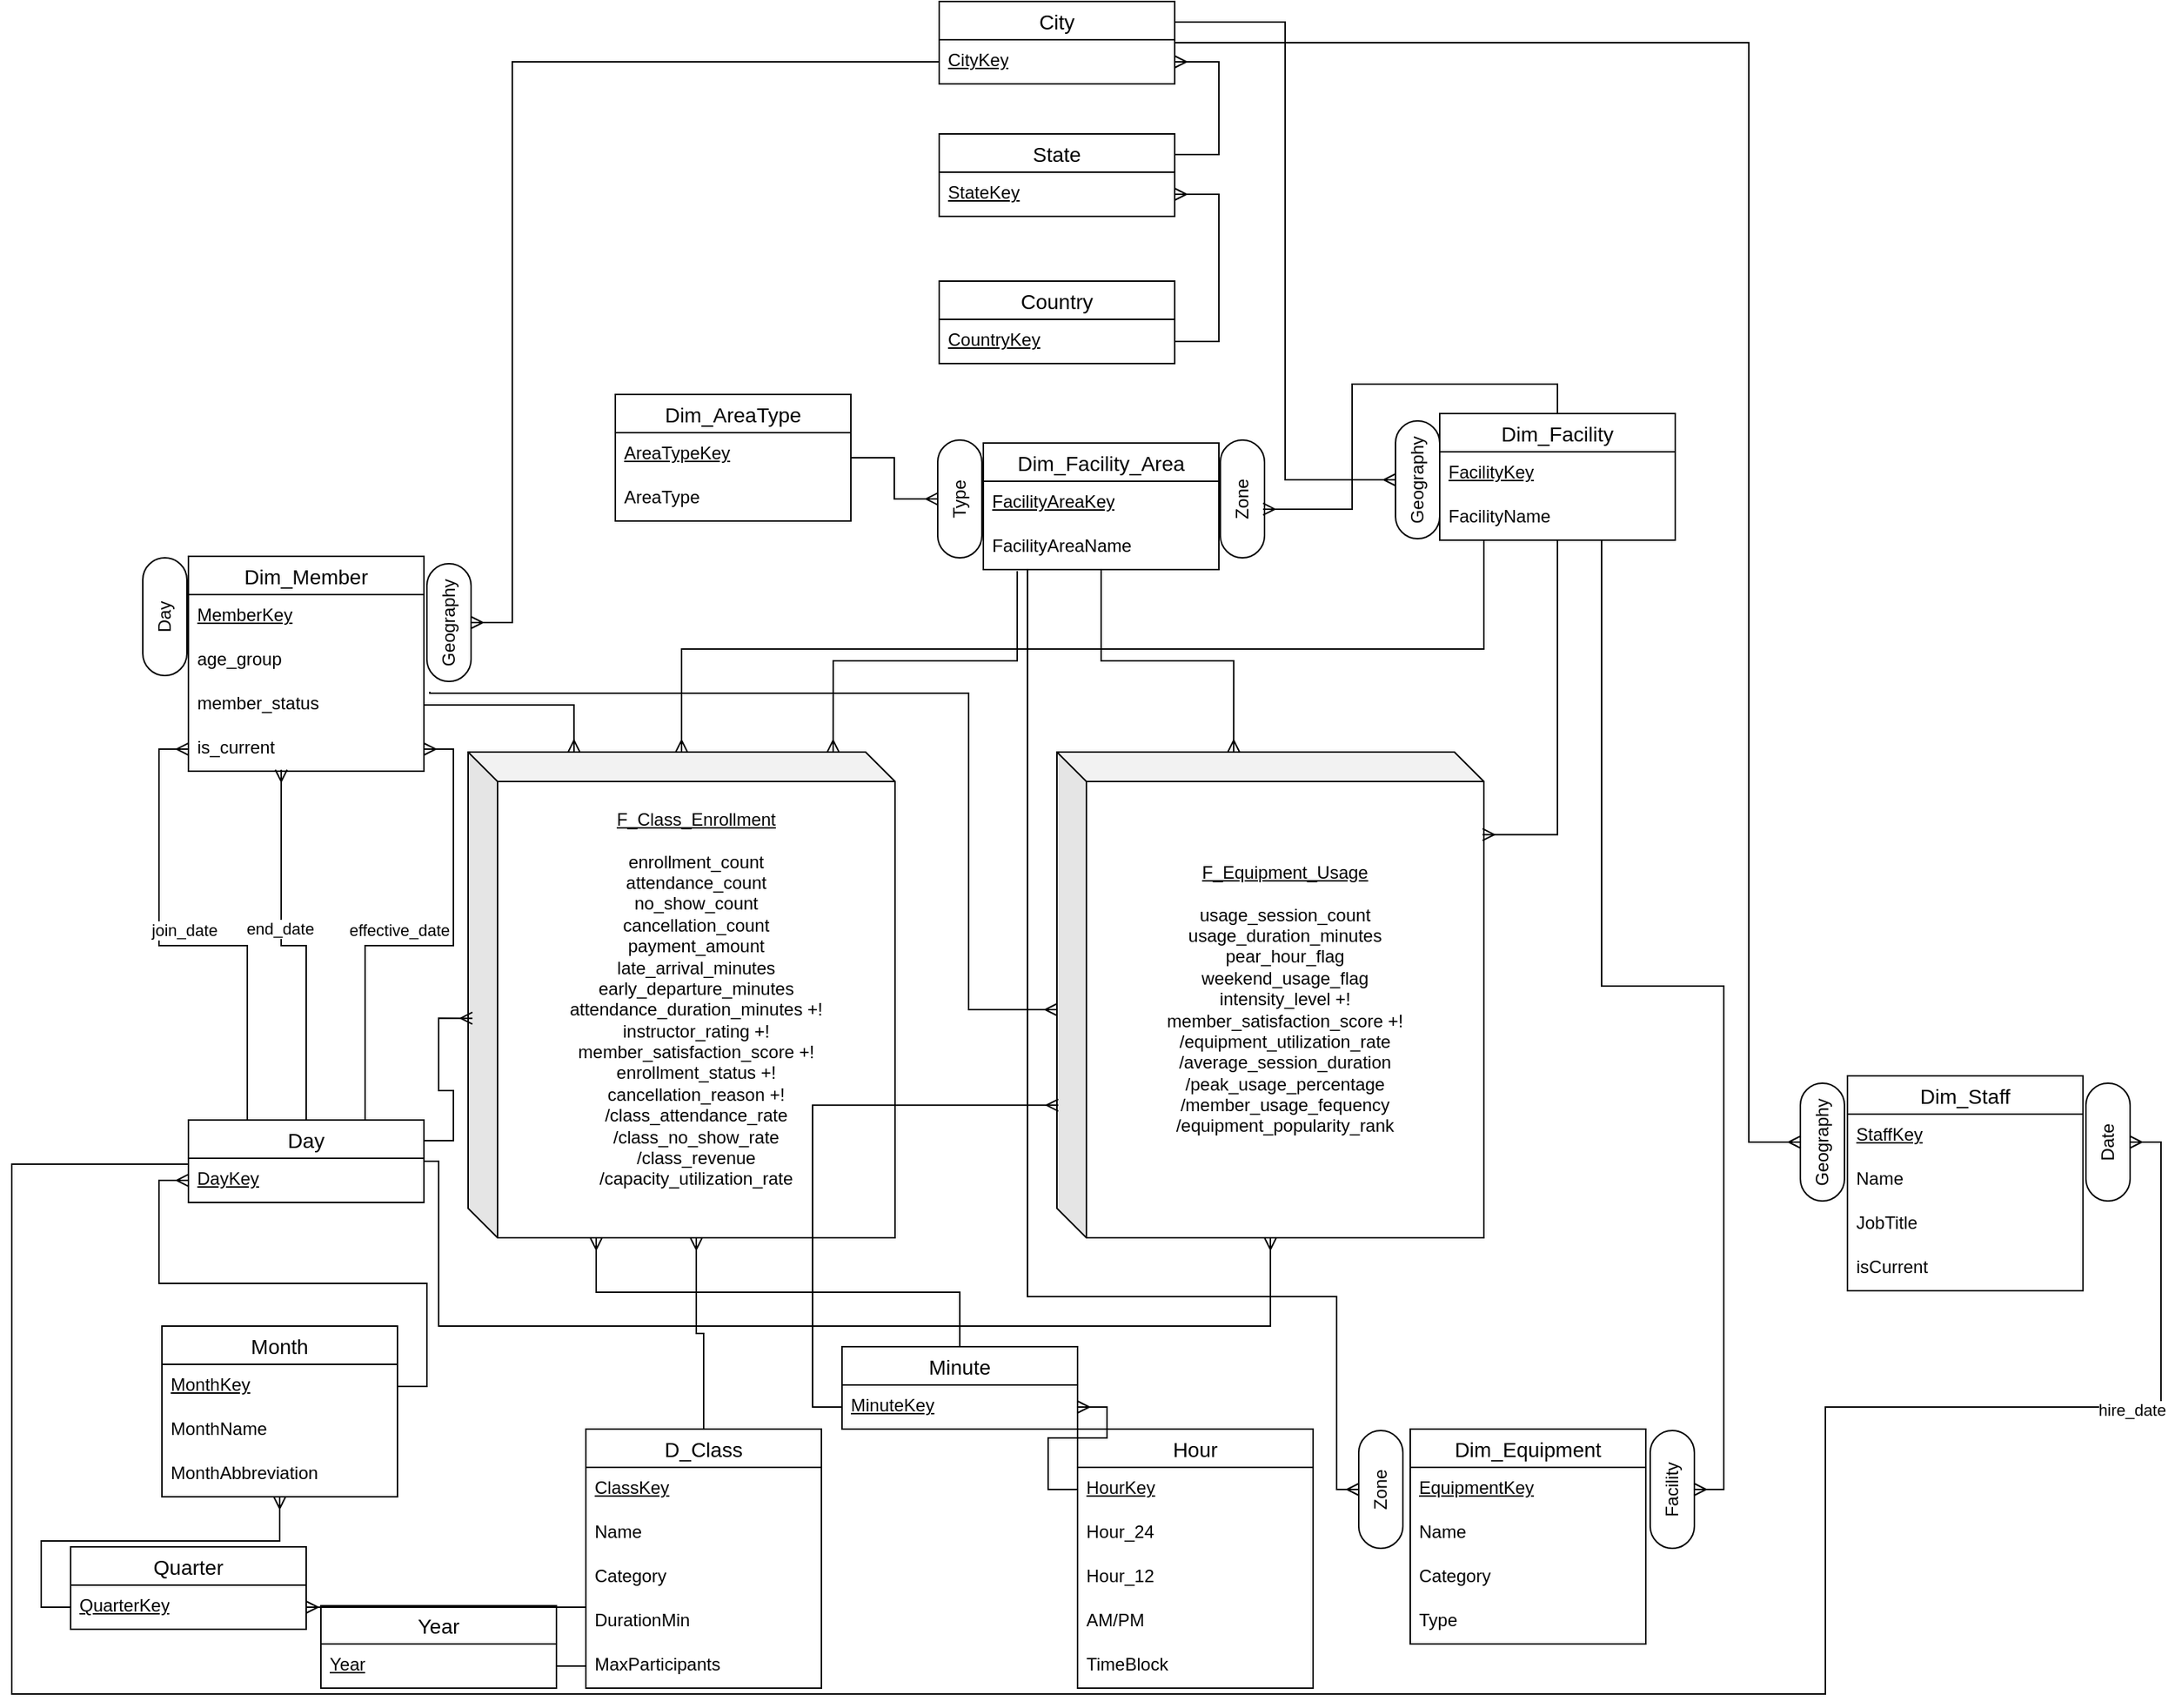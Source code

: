 <mxfile version="28.1.2">
  <diagram id="G_xxMAMBId4_zXQvPNh_" name="Project">
    <mxGraphModel dx="1176" dy="379" grid="1" gridSize="10" guides="1" tooltips="1" connect="1" arrows="1" fold="1" page="1" pageScale="1" pageWidth="1654" pageHeight="1169" math="0" shadow="0">
      <root>
        <mxCell id="0" />
        <mxCell id="1" parent="0" />
        <mxCell id="BMJ4djX7dh_ReBlbfwXL-97" value="&lt;u&gt;F_Class_Enrollment&lt;/u&gt;&lt;br&gt;&lt;div&gt;&lt;u&gt;&lt;br&gt;&lt;/u&gt;&lt;/div&gt;&lt;div&gt;enrollment_count&lt;/div&gt;&lt;div&gt;attendance_count&lt;/div&gt;&lt;div&gt;no_show_count&lt;/div&gt;&lt;div&gt;cancellation_count&lt;/div&gt;&lt;div&gt;payment_amount&lt;/div&gt;&lt;div&gt;late_arrival_minutes&lt;/div&gt;&lt;div&gt;early_departure_minutes&lt;/div&gt;&lt;div&gt;attendance_duration_minutes +!&lt;/div&gt;&lt;div&gt;instructor_rating +!&lt;/div&gt;&lt;div&gt;member_satisfaction_score +!&lt;/div&gt;&lt;div&gt;enrollment_status +!&lt;/div&gt;&lt;div&gt;cancellation_reason +!&lt;/div&gt;&lt;div&gt;/class_attendance_rate&lt;/div&gt;&lt;div&gt;/class_no_show_rate&lt;/div&gt;&lt;div&gt;/class_revenue&lt;/div&gt;&lt;div&gt;/capacity_utilization_rate&lt;/div&gt;&lt;div&gt;&lt;br&gt;&lt;/div&gt;" style="shape=cube;whiteSpace=wrap;html=1;boundedLbl=1;backgroundOutline=1;darkOpacity=0.05;darkOpacity2=0.1;" vertex="1" parent="1">
          <mxGeometry x="490" y="1690" width="290" height="330" as="geometry" />
        </mxCell>
        <mxCell id="BMJ4djX7dh_ReBlbfwXL-98" value="&lt;u&gt;F_Equipment_Usage&lt;/u&gt;&lt;br&gt;&lt;div&gt;&lt;u&gt;&lt;br&gt;&lt;/u&gt;&lt;/div&gt;&lt;div&gt;usage_session_count&lt;/div&gt;&lt;div&gt;usage_duration_minutes&lt;/div&gt;&lt;div&gt;pear_hour_flag&lt;/div&gt;&lt;div&gt;weekend_usage_flag&lt;/div&gt;&lt;div&gt;intensity_level +!&lt;/div&gt;&lt;div&gt;member_satisfaction_score +!&lt;/div&gt;&lt;div&gt;/equipment_utilization_rate&lt;/div&gt;&lt;div&gt;/average_session_duration&lt;/div&gt;&lt;div&gt;/peak_usage_percentage&lt;/div&gt;&lt;div&gt;/member_usage_fequency&lt;/div&gt;&lt;div&gt;/equipment_popularity_rank&lt;/div&gt;&lt;div&gt;&lt;br&gt;&lt;/div&gt;" style="shape=cube;whiteSpace=wrap;html=1;boundedLbl=1;backgroundOutline=1;darkOpacity=0.05;darkOpacity2=0.1;" vertex="1" parent="1">
          <mxGeometry x="890" y="1690" width="290" height="330" as="geometry" />
        </mxCell>
        <mxCell id="BMJ4djX7dh_ReBlbfwXL-99" value="" style="group" vertex="1" connectable="0" parent="1">
          <mxGeometry x="300" y="1557" width="192" height="116" as="geometry" />
        </mxCell>
        <mxCell id="BMJ4djX7dh_ReBlbfwXL-100" value="Dim_Member" style="swimlane;fontStyle=0;childLayout=stackLayout;horizontal=1;startSize=26;horizontalStack=0;resizeParent=1;resizeParentMax=0;resizeLast=0;collapsible=1;marginBottom=0;align=center;fontSize=14;" vertex="1" parent="BMJ4djX7dh_ReBlbfwXL-99">
          <mxGeometry width="160" height="146" as="geometry" />
        </mxCell>
        <mxCell id="BMJ4djX7dh_ReBlbfwXL-101" value="&lt;u&gt;MemberKey&lt;/u&gt;" style="text;strokeColor=none;fillColor=none;spacingLeft=4;spacingRight=4;overflow=hidden;rotatable=0;points=[[0,0.5],[1,0.5]];portConstraint=eastwest;fontSize=12;whiteSpace=wrap;html=1;" vertex="1" parent="BMJ4djX7dh_ReBlbfwXL-100">
          <mxGeometry y="26" width="160" height="30" as="geometry" />
        </mxCell>
        <mxCell id="BMJ4djX7dh_ReBlbfwXL-102" value="age_group" style="text;strokeColor=none;fillColor=none;spacingLeft=4;spacingRight=4;overflow=hidden;rotatable=0;points=[[0,0.5],[1,0.5]];portConstraint=eastwest;fontSize=12;whiteSpace=wrap;html=1;" vertex="1" parent="BMJ4djX7dh_ReBlbfwXL-100">
          <mxGeometry y="56" width="160" height="30" as="geometry" />
        </mxCell>
        <mxCell id="BMJ4djX7dh_ReBlbfwXL-103" value="member_status" style="text;strokeColor=none;fillColor=none;spacingLeft=4;spacingRight=4;overflow=hidden;rotatable=0;points=[[0,0.5],[1,0.5]];portConstraint=eastwest;fontSize=12;whiteSpace=wrap;html=1;" vertex="1" parent="BMJ4djX7dh_ReBlbfwXL-100">
          <mxGeometry y="86" width="160" height="30" as="geometry" />
        </mxCell>
        <mxCell id="BMJ4djX7dh_ReBlbfwXL-104" value="is_current" style="text;strokeColor=none;fillColor=none;spacingLeft=4;spacingRight=4;overflow=hidden;rotatable=0;points=[[0,0.5],[1,0.5]];portConstraint=eastwest;fontSize=12;whiteSpace=wrap;html=1;" vertex="1" parent="BMJ4djX7dh_ReBlbfwXL-100">
          <mxGeometry y="116" width="160" height="30" as="geometry" />
        </mxCell>
        <mxCell id="BMJ4djX7dh_ReBlbfwXL-105" value="Geography" style="html=1;dashed=0;whiteSpace=wrap;shape=mxgraph.dfd.start;rotation=-90;" vertex="1" parent="BMJ4djX7dh_ReBlbfwXL-99">
          <mxGeometry x="137" y="30" width="80" height="30" as="geometry" />
        </mxCell>
        <mxCell id="BMJ4djX7dh_ReBlbfwXL-106" value="Day" style="html=1;dashed=0;whiteSpace=wrap;shape=mxgraph.dfd.start;rotation=-90;" vertex="1" parent="1">
          <mxGeometry x="244" y="1583" width="80" height="30" as="geometry" />
        </mxCell>
        <mxCell id="BMJ4djX7dh_ReBlbfwXL-120" style="edgeStyle=orthogonalEdgeStyle;shape=connector;rounded=0;orthogonalLoop=1;jettySize=auto;html=1;entryX=0;entryY=0.5;entryDx=0;entryDy=0;strokeColor=default;align=center;verticalAlign=middle;fontFamily=Helvetica;fontSize=11;fontColor=default;labelBackgroundColor=default;endArrow=ERmany;endFill=0;exitX=0.25;exitY=0;exitDx=0;exitDy=0;" edge="1" parent="1" source="BMJ4djX7dh_ReBlbfwXL-107" target="BMJ4djX7dh_ReBlbfwXL-104">
          <mxGeometry relative="1" as="geometry" />
        </mxCell>
        <mxCell id="BMJ4djX7dh_ReBlbfwXL-121" value="join_date" style="edgeLabel;html=1;align=center;verticalAlign=middle;resizable=0;points=[];fontFamily=Helvetica;fontSize=11;fontColor=default;labelBackgroundColor=default;" vertex="1" connectable="0" parent="BMJ4djX7dh_ReBlbfwXL-120">
          <mxGeometry x="0.008" y="-2" relative="1" as="geometry">
            <mxPoint x="6" y="-9" as="offset" />
          </mxGeometry>
        </mxCell>
        <mxCell id="BMJ4djX7dh_ReBlbfwXL-122" style="edgeStyle=orthogonalEdgeStyle;shape=connector;rounded=0;orthogonalLoop=1;jettySize=auto;html=1;exitX=0.75;exitY=0;exitDx=0;exitDy=0;strokeColor=default;align=center;verticalAlign=middle;fontFamily=Helvetica;fontSize=11;fontColor=default;labelBackgroundColor=default;endArrow=ERmany;endFill=0;" edge="1" parent="1" source="BMJ4djX7dh_ReBlbfwXL-107" target="BMJ4djX7dh_ReBlbfwXL-104">
          <mxGeometry relative="1" as="geometry" />
        </mxCell>
        <mxCell id="BMJ4djX7dh_ReBlbfwXL-123" value="effective_date" style="edgeLabel;html=1;align=center;verticalAlign=middle;resizable=0;points=[];fontFamily=Helvetica;fontSize=11;fontColor=default;labelBackgroundColor=default;" vertex="1" connectable="0" parent="BMJ4djX7dh_ReBlbfwXL-122">
          <mxGeometry x="-0.021" relative="1" as="geometry">
            <mxPoint x="-21" y="-11" as="offset" />
          </mxGeometry>
        </mxCell>
        <mxCell id="BMJ4djX7dh_ReBlbfwXL-162" style="edgeStyle=orthogonalEdgeStyle;shape=connector;rounded=0;orthogonalLoop=1;jettySize=auto;html=1;strokeColor=default;align=center;verticalAlign=middle;fontFamily=Helvetica;fontSize=11;fontColor=default;labelBackgroundColor=default;endArrow=ERmany;endFill=0;" edge="1" parent="1" source="BMJ4djX7dh_ReBlbfwXL-107" target="BMJ4djX7dh_ReBlbfwXL-98">
          <mxGeometry relative="1" as="geometry">
            <Array as="points">
              <mxPoint x="470" y="1968" />
              <mxPoint x="470" y="2080" />
              <mxPoint x="1035" y="2080" />
            </Array>
          </mxGeometry>
        </mxCell>
        <mxCell id="BMJ4djX7dh_ReBlbfwXL-107" value="Day" style="swimlane;fontStyle=0;childLayout=stackLayout;horizontal=1;startSize=26;horizontalStack=0;resizeParent=1;resizeParentMax=0;resizeLast=0;collapsible=1;marginBottom=0;align=center;fontSize=14;" vertex="1" parent="1">
          <mxGeometry x="300" y="1940" width="160" height="56" as="geometry" />
        </mxCell>
        <mxCell id="BMJ4djX7dh_ReBlbfwXL-108" value="&lt;u&gt;DayKey&lt;/u&gt;" style="text;strokeColor=none;fillColor=none;spacingLeft=4;spacingRight=4;overflow=hidden;rotatable=0;points=[[0,0.5],[1,0.5]];portConstraint=eastwest;fontSize=12;whiteSpace=wrap;html=1;" vertex="1" parent="BMJ4djX7dh_ReBlbfwXL-107">
          <mxGeometry y="26" width="160" height="30" as="geometry" />
        </mxCell>
        <mxCell id="BMJ4djX7dh_ReBlbfwXL-109" value="Quarter" style="swimlane;fontStyle=0;childLayout=stackLayout;horizontal=1;startSize=26;horizontalStack=0;resizeParent=1;resizeParentMax=0;resizeLast=0;collapsible=1;marginBottom=0;align=center;fontSize=14;" vertex="1" parent="1">
          <mxGeometry x="220" y="2230" width="160" height="56" as="geometry" />
        </mxCell>
        <mxCell id="BMJ4djX7dh_ReBlbfwXL-110" value="&lt;u&gt;QuarterKey&lt;/u&gt;" style="text;strokeColor=none;fillColor=none;spacingLeft=4;spacingRight=4;overflow=hidden;rotatable=0;points=[[0,0.5],[1,0.5]];portConstraint=eastwest;fontSize=12;whiteSpace=wrap;html=1;" vertex="1" parent="BMJ4djX7dh_ReBlbfwXL-109">
          <mxGeometry y="26" width="160" height="30" as="geometry" />
        </mxCell>
        <mxCell id="BMJ4djX7dh_ReBlbfwXL-111" value="Year" style="swimlane;fontStyle=0;childLayout=stackLayout;horizontal=1;startSize=26;horizontalStack=0;resizeParent=1;resizeParentMax=0;resizeLast=0;collapsible=1;marginBottom=0;align=center;fontSize=14;" vertex="1" parent="1">
          <mxGeometry x="390" y="2270" width="160" height="56" as="geometry" />
        </mxCell>
        <mxCell id="BMJ4djX7dh_ReBlbfwXL-112" value="&lt;u&gt;Year&lt;/u&gt;" style="text;strokeColor=none;fillColor=none;spacingLeft=4;spacingRight=4;overflow=hidden;rotatable=0;points=[[0,0.5],[1,0.5]];portConstraint=eastwest;fontSize=12;whiteSpace=wrap;html=1;" vertex="1" parent="BMJ4djX7dh_ReBlbfwXL-111">
          <mxGeometry y="26" width="160" height="30" as="geometry" />
        </mxCell>
        <mxCell id="BMJ4djX7dh_ReBlbfwXL-113" style="edgeStyle=orthogonalEdgeStyle;shape=connector;rounded=0;orthogonalLoop=1;jettySize=auto;html=1;exitX=0;exitY=0.5;exitDx=0;exitDy=0;entryX=1;entryY=0.5;entryDx=0;entryDy=0;strokeColor=default;align=center;verticalAlign=middle;fontFamily=Helvetica;fontSize=11;fontColor=default;labelBackgroundColor=default;endArrow=none;endFill=0;startArrow=ERmany;startFill=0;" edge="1" parent="1" source="BMJ4djX7dh_ReBlbfwXL-108" target="BMJ4djX7dh_ReBlbfwXL-117">
          <mxGeometry relative="1" as="geometry" />
        </mxCell>
        <mxCell id="BMJ4djX7dh_ReBlbfwXL-114" style="edgeStyle=orthogonalEdgeStyle;shape=connector;rounded=0;orthogonalLoop=1;jettySize=auto;html=1;entryX=0;entryY=0.5;entryDx=0;entryDy=0;strokeColor=default;align=center;verticalAlign=middle;fontFamily=Helvetica;fontSize=11;fontColor=default;labelBackgroundColor=default;endArrow=none;endFill=0;startArrow=ERmany;startFill=0;" edge="1" parent="1" source="BMJ4djX7dh_ReBlbfwXL-116" target="BMJ4djX7dh_ReBlbfwXL-110">
          <mxGeometry relative="1" as="geometry" />
        </mxCell>
        <mxCell id="BMJ4djX7dh_ReBlbfwXL-115" style="edgeStyle=orthogonalEdgeStyle;shape=connector;rounded=0;orthogonalLoop=1;jettySize=auto;html=1;entryX=1;entryY=0.5;entryDx=0;entryDy=0;strokeColor=default;align=center;verticalAlign=middle;fontFamily=Helvetica;fontSize=11;fontColor=default;labelBackgroundColor=default;endArrow=none;endFill=0;startArrow=ERmany;startFill=0;" edge="1" parent="1" source="BMJ4djX7dh_ReBlbfwXL-110" target="BMJ4djX7dh_ReBlbfwXL-112">
          <mxGeometry relative="1" as="geometry" />
        </mxCell>
        <mxCell id="BMJ4djX7dh_ReBlbfwXL-116" value="Month" style="swimlane;fontStyle=0;childLayout=stackLayout;horizontal=1;startSize=26;horizontalStack=0;resizeParent=1;resizeParentMax=0;resizeLast=0;collapsible=1;marginBottom=0;align=center;fontSize=14;" vertex="1" parent="1">
          <mxGeometry x="282" y="2080" width="160" height="116" as="geometry" />
        </mxCell>
        <mxCell id="BMJ4djX7dh_ReBlbfwXL-117" value="&lt;u&gt;MonthKey&lt;/u&gt;" style="text;strokeColor=none;fillColor=none;spacingLeft=4;spacingRight=4;overflow=hidden;rotatable=0;points=[[0,0.5],[1,0.5]];portConstraint=eastwest;fontSize=12;whiteSpace=wrap;html=1;" vertex="1" parent="BMJ4djX7dh_ReBlbfwXL-116">
          <mxGeometry y="26" width="160" height="30" as="geometry" />
        </mxCell>
        <mxCell id="BMJ4djX7dh_ReBlbfwXL-118" value="MonthName" style="text;strokeColor=none;fillColor=none;spacingLeft=4;spacingRight=4;overflow=hidden;rotatable=0;points=[[0,0.5],[1,0.5]];portConstraint=eastwest;fontSize=12;whiteSpace=wrap;html=1;" vertex="1" parent="BMJ4djX7dh_ReBlbfwXL-116">
          <mxGeometry y="56" width="160" height="30" as="geometry" />
        </mxCell>
        <mxCell id="BMJ4djX7dh_ReBlbfwXL-119" value="MonthAbbreviation" style="text;strokeColor=none;fillColor=none;spacingLeft=4;spacingRight=4;overflow=hidden;rotatable=0;points=[[0,0.5],[1,0.5]];portConstraint=eastwest;fontSize=12;whiteSpace=wrap;html=1;" vertex="1" parent="BMJ4djX7dh_ReBlbfwXL-116">
          <mxGeometry y="86" width="160" height="30" as="geometry" />
        </mxCell>
        <mxCell id="BMJ4djX7dh_ReBlbfwXL-124" style="edgeStyle=orthogonalEdgeStyle;shape=connector;rounded=0;orthogonalLoop=1;jettySize=auto;html=1;exitX=0.5;exitY=0;exitDx=0;exitDy=0;entryX=0.394;entryY=0.967;entryDx=0;entryDy=0;entryPerimeter=0;strokeColor=default;align=center;verticalAlign=middle;fontFamily=Helvetica;fontSize=11;fontColor=default;labelBackgroundColor=default;endArrow=ERmany;endFill=0;" edge="1" parent="1" source="BMJ4djX7dh_ReBlbfwXL-107" target="BMJ4djX7dh_ReBlbfwXL-104">
          <mxGeometry relative="1" as="geometry" />
        </mxCell>
        <mxCell id="BMJ4djX7dh_ReBlbfwXL-125" value="end_date" style="edgeLabel;html=1;align=center;verticalAlign=middle;resizable=0;points=[];fontFamily=Helvetica;fontSize=11;fontColor=default;labelBackgroundColor=default;" vertex="1" connectable="0" parent="BMJ4djX7dh_ReBlbfwXL-124">
          <mxGeometry x="-0.2" y="3" relative="1" as="geometry">
            <mxPoint x="-15" y="-28" as="offset" />
          </mxGeometry>
        </mxCell>
        <mxCell id="BMJ4djX7dh_ReBlbfwXL-126" value="City" style="swimlane;fontStyle=0;childLayout=stackLayout;horizontal=1;startSize=26;horizontalStack=0;resizeParent=1;resizeParentMax=0;resizeLast=0;collapsible=1;marginBottom=0;align=center;fontSize=14;" vertex="1" parent="1">
          <mxGeometry x="810" y="1180" width="160" height="56" as="geometry" />
        </mxCell>
        <mxCell id="BMJ4djX7dh_ReBlbfwXL-127" value="&lt;u&gt;CityKey&lt;/u&gt;" style="text;strokeColor=none;fillColor=none;spacingLeft=4;spacingRight=4;overflow=hidden;rotatable=0;points=[[0,0.5],[1,0.5]];portConstraint=eastwest;fontSize=12;whiteSpace=wrap;html=1;" vertex="1" parent="BMJ4djX7dh_ReBlbfwXL-126">
          <mxGeometry y="26" width="160" height="30" as="geometry" />
        </mxCell>
        <mxCell id="BMJ4djX7dh_ReBlbfwXL-128" value="State" style="swimlane;fontStyle=0;childLayout=stackLayout;horizontal=1;startSize=26;horizontalStack=0;resizeParent=1;resizeParentMax=0;resizeLast=0;collapsible=1;marginBottom=0;align=center;fontSize=14;" vertex="1" parent="1">
          <mxGeometry x="810" y="1270" width="160" height="56" as="geometry" />
        </mxCell>
        <mxCell id="BMJ4djX7dh_ReBlbfwXL-129" value="&lt;u&gt;StateKey&lt;/u&gt;" style="text;strokeColor=none;fillColor=none;spacingLeft=4;spacingRight=4;overflow=hidden;rotatable=0;points=[[0,0.5],[1,0.5]];portConstraint=eastwest;fontSize=12;whiteSpace=wrap;html=1;" vertex="1" parent="BMJ4djX7dh_ReBlbfwXL-128">
          <mxGeometry y="26" width="160" height="30" as="geometry" />
        </mxCell>
        <mxCell id="BMJ4djX7dh_ReBlbfwXL-130" value="Country" style="swimlane;fontStyle=0;childLayout=stackLayout;horizontal=1;startSize=26;horizontalStack=0;resizeParent=1;resizeParentMax=0;resizeLast=0;collapsible=1;marginBottom=0;align=center;fontSize=14;" vertex="1" parent="1">
          <mxGeometry x="810" y="1370" width="160" height="56" as="geometry" />
        </mxCell>
        <mxCell id="BMJ4djX7dh_ReBlbfwXL-131" value="&lt;u&gt;CountryKey&lt;/u&gt;" style="text;strokeColor=none;fillColor=none;spacingLeft=4;spacingRight=4;overflow=hidden;rotatable=0;points=[[0,0.5],[1,0.5]];portConstraint=eastwest;fontSize=12;whiteSpace=wrap;html=1;" vertex="1" parent="BMJ4djX7dh_ReBlbfwXL-130">
          <mxGeometry y="26" width="160" height="30" as="geometry" />
        </mxCell>
        <mxCell id="BMJ4djX7dh_ReBlbfwXL-132" value="" style="edgeStyle=entityRelationEdgeStyle;fontSize=12;html=1;endArrow=ERmany;rounded=0;exitX=1;exitY=0.25;exitDx=0;exitDy=0;entryX=1;entryY=0.5;entryDx=0;entryDy=0;" edge="1" parent="1" source="BMJ4djX7dh_ReBlbfwXL-128" target="BMJ4djX7dh_ReBlbfwXL-127">
          <mxGeometry width="100" height="100" relative="1" as="geometry">
            <mxPoint x="1080" y="1291" as="sourcePoint" />
            <mxPoint x="1077.92" y="1218.01" as="targetPoint" />
            <Array as="points">
              <mxPoint x="1107.92" y="1267.01" />
            </Array>
          </mxGeometry>
        </mxCell>
        <mxCell id="BMJ4djX7dh_ReBlbfwXL-133" value="" style="edgeStyle=entityRelationEdgeStyle;fontSize=12;html=1;endArrow=none;rounded=0;exitX=1;exitY=0.5;exitDx=0;exitDy=0;entryX=1;entryY=0.5;entryDx=0;entryDy=0;startArrow=ERmany;startFill=0;endFill=0;" edge="1" parent="1" source="BMJ4djX7dh_ReBlbfwXL-129" target="BMJ4djX7dh_ReBlbfwXL-131">
          <mxGeometry width="100" height="100" relative="1" as="geometry">
            <mxPoint x="990" y="1260" as="sourcePoint" />
            <mxPoint x="990" y="1337" as="targetPoint" />
          </mxGeometry>
        </mxCell>
        <mxCell id="BMJ4djX7dh_ReBlbfwXL-134" style="edgeStyle=orthogonalEdgeStyle;shape=connector;rounded=0;orthogonalLoop=1;jettySize=auto;html=1;entryX=0.5;entryY=0.5;entryDx=0;entryDy=15;entryPerimeter=0;strokeColor=default;align=center;verticalAlign=middle;fontFamily=Helvetica;fontSize=11;fontColor=default;labelBackgroundColor=default;endArrow=ERmany;endFill=0;" edge="1" parent="1" source="BMJ4djX7dh_ReBlbfwXL-127" target="BMJ4djX7dh_ReBlbfwXL-105">
          <mxGeometry relative="1" as="geometry">
            <Array as="points">
              <mxPoint x="520" y="1221" />
              <mxPoint x="520" y="1602" />
            </Array>
          </mxGeometry>
        </mxCell>
        <mxCell id="BMJ4djX7dh_ReBlbfwXL-135" value="" style="group" vertex="1" connectable="0" parent="1">
          <mxGeometry x="1150" y="1460" width="192" height="116" as="geometry" />
        </mxCell>
        <mxCell id="BMJ4djX7dh_ReBlbfwXL-136" value="Dim_Facility" style="swimlane;fontStyle=0;childLayout=stackLayout;horizontal=1;startSize=26;horizontalStack=0;resizeParent=1;resizeParentMax=0;resizeLast=0;collapsible=1;marginBottom=0;align=center;fontSize=14;" vertex="1" parent="BMJ4djX7dh_ReBlbfwXL-135">
          <mxGeometry width="160" height="86" as="geometry" />
        </mxCell>
        <mxCell id="BMJ4djX7dh_ReBlbfwXL-137" value="&lt;u&gt;FacilityKey&lt;/u&gt;" style="text;strokeColor=none;fillColor=none;spacingLeft=4;spacingRight=4;overflow=hidden;rotatable=0;points=[[0,0.5],[1,0.5]];portConstraint=eastwest;fontSize=12;whiteSpace=wrap;html=1;" vertex="1" parent="BMJ4djX7dh_ReBlbfwXL-136">
          <mxGeometry y="26" width="160" height="30" as="geometry" />
        </mxCell>
        <mxCell id="BMJ4djX7dh_ReBlbfwXL-138" value="FacilityName" style="text;strokeColor=none;fillColor=none;spacingLeft=4;spacingRight=4;overflow=hidden;rotatable=0;points=[[0,0.5],[1,0.5]];portConstraint=eastwest;fontSize=12;whiteSpace=wrap;html=1;" vertex="1" parent="BMJ4djX7dh_ReBlbfwXL-136">
          <mxGeometry y="56" width="160" height="30" as="geometry" />
        </mxCell>
        <mxCell id="BMJ4djX7dh_ReBlbfwXL-141" value="Geography" style="html=1;dashed=0;whiteSpace=wrap;shape=mxgraph.dfd.start;rotation=-90;" vertex="1" parent="1">
          <mxGeometry x="1095" y="1490" width="80" height="30" as="geometry" />
        </mxCell>
        <mxCell id="BMJ4djX7dh_ReBlbfwXL-142" style="edgeStyle=orthogonalEdgeStyle;shape=connector;rounded=0;orthogonalLoop=1;jettySize=auto;html=1;exitX=1;exitY=0.25;exitDx=0;exitDy=0;entryX=0.5;entryY=0.5;entryDx=0;entryDy=-15;entryPerimeter=0;strokeColor=default;align=center;verticalAlign=middle;fontFamily=Helvetica;fontSize=11;fontColor=default;labelBackgroundColor=default;endArrow=ERmany;endFill=0;" edge="1" parent="1" source="BMJ4djX7dh_ReBlbfwXL-126" target="BMJ4djX7dh_ReBlbfwXL-141">
          <mxGeometry relative="1" as="geometry" />
        </mxCell>
        <mxCell id="BMJ4djX7dh_ReBlbfwXL-143" style="edgeStyle=orthogonalEdgeStyle;shape=connector;rounded=0;orthogonalLoop=1;jettySize=auto;html=1;entryX=0.997;entryY=0.17;entryDx=0;entryDy=0;entryPerimeter=0;strokeColor=default;align=center;verticalAlign=middle;fontFamily=Helvetica;fontSize=11;fontColor=default;labelBackgroundColor=default;endArrow=ERmany;endFill=0;" edge="1" parent="1" source="BMJ4djX7dh_ReBlbfwXL-136" target="BMJ4djX7dh_ReBlbfwXL-98">
          <mxGeometry relative="1" as="geometry" />
        </mxCell>
        <mxCell id="BMJ4djX7dh_ReBlbfwXL-144" style="edgeStyle=orthogonalEdgeStyle;shape=connector;rounded=0;orthogonalLoop=1;jettySize=auto;html=1;strokeColor=default;align=center;verticalAlign=middle;fontFamily=Helvetica;fontSize=11;fontColor=default;labelBackgroundColor=default;endArrow=ERmany;endFill=0;" edge="1" parent="1" source="BMJ4djX7dh_ReBlbfwXL-138" target="BMJ4djX7dh_ReBlbfwXL-97">
          <mxGeometry relative="1" as="geometry">
            <Array as="points">
              <mxPoint x="1180" y="1620" />
              <mxPoint x="635" y="1620" />
            </Array>
          </mxGeometry>
        </mxCell>
        <mxCell id="BMJ4djX7dh_ReBlbfwXL-145" style="edgeStyle=orthogonalEdgeStyle;shape=connector;rounded=0;orthogonalLoop=1;jettySize=auto;html=1;entryX=0.248;entryY=0;entryDx=0;entryDy=0;entryPerimeter=0;strokeColor=default;align=center;verticalAlign=middle;fontFamily=Helvetica;fontSize=11;fontColor=default;labelBackgroundColor=default;endArrow=ERmany;endFill=0;" edge="1" parent="1" source="BMJ4djX7dh_ReBlbfwXL-103" target="BMJ4djX7dh_ReBlbfwXL-97">
          <mxGeometry relative="1" as="geometry" />
        </mxCell>
        <mxCell id="BMJ4djX7dh_ReBlbfwXL-146" style="edgeStyle=orthogonalEdgeStyle;shape=connector;rounded=0;orthogonalLoop=1;jettySize=auto;html=1;strokeColor=default;align=center;verticalAlign=middle;fontFamily=Helvetica;fontSize=11;fontColor=default;labelBackgroundColor=default;endArrow=ERmany;endFill=0;exitX=1.025;exitY=0.2;exitDx=0;exitDy=0;exitPerimeter=0;" edge="1" parent="1" source="BMJ4djX7dh_ReBlbfwXL-103" target="BMJ4djX7dh_ReBlbfwXL-98">
          <mxGeometry relative="1" as="geometry">
            <mxPoint x="540" y="1650" as="sourcePoint" />
            <mxPoint x="910" y="1870" as="targetPoint" />
            <Array as="points">
              <mxPoint x="464" y="1650" />
              <mxPoint x="830" y="1650" />
              <mxPoint x="830" y="1865" />
            </Array>
          </mxGeometry>
        </mxCell>
        <mxCell id="BMJ4djX7dh_ReBlbfwXL-147" value="" style="group" vertex="1" connectable="0" parent="1">
          <mxGeometry x="840" y="1480" width="216" height="116" as="geometry" />
        </mxCell>
        <mxCell id="BMJ4djX7dh_ReBlbfwXL-148" value="Dim_Facility_Area" style="swimlane;fontStyle=0;childLayout=stackLayout;horizontal=1;startSize=26;horizontalStack=0;resizeParent=1;resizeParentMax=0;resizeLast=0;collapsible=1;marginBottom=0;align=center;fontSize=14;" vertex="1" parent="BMJ4djX7dh_ReBlbfwXL-147">
          <mxGeometry width="160" height="86" as="geometry" />
        </mxCell>
        <mxCell id="BMJ4djX7dh_ReBlbfwXL-149" value="&lt;u&gt;FacilityAreaKey&lt;/u&gt;" style="text;strokeColor=none;fillColor=none;spacingLeft=4;spacingRight=4;overflow=hidden;rotatable=0;points=[[0,0.5],[1,0.5]];portConstraint=eastwest;fontSize=12;whiteSpace=wrap;html=1;" vertex="1" parent="BMJ4djX7dh_ReBlbfwXL-148">
          <mxGeometry y="26" width="160" height="30" as="geometry" />
        </mxCell>
        <mxCell id="BMJ4djX7dh_ReBlbfwXL-150" value="FacilityAreaName" style="text;strokeColor=none;fillColor=none;spacingLeft=4;spacingRight=4;overflow=hidden;rotatable=0;points=[[0,0.5],[1,0.5]];portConstraint=eastwest;fontSize=12;whiteSpace=wrap;html=1;" vertex="1" parent="BMJ4djX7dh_ReBlbfwXL-148">
          <mxGeometry y="56" width="160" height="30" as="geometry" />
        </mxCell>
        <mxCell id="BMJ4djX7dh_ReBlbfwXL-151" value="Zone" style="html=1;dashed=0;whiteSpace=wrap;shape=mxgraph.dfd.start;rotation=-90;" vertex="1" parent="BMJ4djX7dh_ReBlbfwXL-147">
          <mxGeometry x="136" y="23" width="80" height="30" as="geometry" />
        </mxCell>
        <mxCell id="BMJ4djX7dh_ReBlbfwXL-153" style="edgeStyle=orthogonalEdgeStyle;shape=connector;rounded=0;orthogonalLoop=1;jettySize=auto;html=1;entryX=0.413;entryY=0.967;entryDx=0;entryDy=0;entryPerimeter=0;strokeColor=default;align=center;verticalAlign=middle;fontFamily=Helvetica;fontSize=11;fontColor=default;labelBackgroundColor=default;endArrow=ERmany;endFill=0;exitX=0.5;exitY=0;exitDx=0;exitDy=0;" edge="1" parent="1" source="BMJ4djX7dh_ReBlbfwXL-136" target="BMJ4djX7dh_ReBlbfwXL-151">
          <mxGeometry relative="1" as="geometry" />
        </mxCell>
        <mxCell id="BMJ4djX7dh_ReBlbfwXL-154" value="Type" style="html=1;dashed=0;whiteSpace=wrap;shape=mxgraph.dfd.start;rotation=-90;" vertex="1" parent="1">
          <mxGeometry x="784" y="1503" width="80" height="30" as="geometry" />
        </mxCell>
        <mxCell id="BMJ4djX7dh_ReBlbfwXL-155" value="Dim_AreaType" style="swimlane;fontStyle=0;childLayout=stackLayout;horizontal=1;startSize=26;horizontalStack=0;resizeParent=1;resizeParentMax=0;resizeLast=0;collapsible=1;marginBottom=0;align=center;fontSize=14;" vertex="1" parent="1">
          <mxGeometry x="590" y="1447" width="160" height="86" as="geometry" />
        </mxCell>
        <mxCell id="BMJ4djX7dh_ReBlbfwXL-156" value="&lt;u&gt;AreaTypeKey&lt;/u&gt;" style="text;strokeColor=none;fillColor=none;spacingLeft=4;spacingRight=4;overflow=hidden;rotatable=0;points=[[0,0.5],[1,0.5]];portConstraint=eastwest;fontSize=12;whiteSpace=wrap;html=1;" vertex="1" parent="BMJ4djX7dh_ReBlbfwXL-155">
          <mxGeometry y="26" width="160" height="30" as="geometry" />
        </mxCell>
        <mxCell id="BMJ4djX7dh_ReBlbfwXL-157" value="AreaType" style="text;strokeColor=none;fillColor=none;spacingLeft=4;spacingRight=4;overflow=hidden;rotatable=0;points=[[0,0.5],[1,0.5]];portConstraint=eastwest;fontSize=12;whiteSpace=wrap;html=1;" vertex="1" parent="BMJ4djX7dh_ReBlbfwXL-155">
          <mxGeometry y="56" width="160" height="30" as="geometry" />
        </mxCell>
        <mxCell id="BMJ4djX7dh_ReBlbfwXL-158" style="edgeStyle=orthogonalEdgeStyle;shape=connector;rounded=0;orthogonalLoop=1;jettySize=auto;html=1;entryX=0.5;entryY=0.5;entryDx=0;entryDy=-15;entryPerimeter=0;strokeColor=default;align=center;verticalAlign=middle;fontFamily=Helvetica;fontSize=11;fontColor=default;labelBackgroundColor=default;endArrow=ERmany;endFill=0;" edge="1" parent="1" source="BMJ4djX7dh_ReBlbfwXL-155" target="BMJ4djX7dh_ReBlbfwXL-154">
          <mxGeometry relative="1" as="geometry" />
        </mxCell>
        <mxCell id="BMJ4djX7dh_ReBlbfwXL-160" style="edgeStyle=orthogonalEdgeStyle;shape=connector;rounded=0;orthogonalLoop=1;jettySize=auto;html=1;entryX=0.855;entryY=0;entryDx=0;entryDy=0;entryPerimeter=0;strokeColor=default;align=center;verticalAlign=middle;fontFamily=Helvetica;fontSize=11;fontColor=default;labelBackgroundColor=default;endArrow=ERmany;endFill=0;exitX=0.144;exitY=1.033;exitDx=0;exitDy=0;exitPerimeter=0;" edge="1" parent="1" source="BMJ4djX7dh_ReBlbfwXL-150" target="BMJ4djX7dh_ReBlbfwXL-97">
          <mxGeometry relative="1" as="geometry" />
        </mxCell>
        <mxCell id="BMJ4djX7dh_ReBlbfwXL-161" style="edgeStyle=orthogonalEdgeStyle;shape=connector;rounded=0;orthogonalLoop=1;jettySize=auto;html=1;strokeColor=default;align=center;verticalAlign=middle;fontFamily=Helvetica;fontSize=11;fontColor=default;labelBackgroundColor=default;endArrow=ERmany;endFill=0;entryX=0.414;entryY=0;entryDx=0;entryDy=0;entryPerimeter=0;" edge="1" parent="1" source="BMJ4djX7dh_ReBlbfwXL-148" target="BMJ4djX7dh_ReBlbfwXL-98">
          <mxGeometry relative="1" as="geometry">
            <mxPoint x="1010" y="1690" as="targetPoint" />
          </mxGeometry>
        </mxCell>
        <mxCell id="BMJ4djX7dh_ReBlbfwXL-164" style="edgeStyle=orthogonalEdgeStyle;shape=connector;rounded=0;orthogonalLoop=1;jettySize=auto;html=1;entryX=0.01;entryY=0.548;entryDx=0;entryDy=0;entryPerimeter=0;strokeColor=default;align=center;verticalAlign=middle;fontFamily=Helvetica;fontSize=11;fontColor=default;labelBackgroundColor=default;endArrow=ERmany;endFill=0;exitX=1;exitY=0.25;exitDx=0;exitDy=0;" edge="1" parent="1" source="BMJ4djX7dh_ReBlbfwXL-107" target="BMJ4djX7dh_ReBlbfwXL-97">
          <mxGeometry relative="1" as="geometry" />
        </mxCell>
        <mxCell id="BMJ4djX7dh_ReBlbfwXL-165" value="Minute" style="swimlane;fontStyle=0;childLayout=stackLayout;horizontal=1;startSize=26;horizontalStack=0;resizeParent=1;resizeParentMax=0;resizeLast=0;collapsible=1;marginBottom=0;align=center;fontSize=14;" vertex="1" parent="1">
          <mxGeometry x="744" y="2094" width="160" height="56" as="geometry" />
        </mxCell>
        <mxCell id="BMJ4djX7dh_ReBlbfwXL-166" value="&lt;u&gt;MinuteKey&lt;/u&gt;" style="text;strokeColor=none;fillColor=none;spacingLeft=4;spacingRight=4;overflow=hidden;rotatable=0;points=[[0,0.5],[1,0.5]];portConstraint=eastwest;fontSize=12;whiteSpace=wrap;html=1;" vertex="1" parent="BMJ4djX7dh_ReBlbfwXL-165">
          <mxGeometry y="26" width="160" height="30" as="geometry" />
        </mxCell>
        <mxCell id="BMJ4djX7dh_ReBlbfwXL-168" value="Hour" style="swimlane;fontStyle=0;childLayout=stackLayout;horizontal=1;startSize=26;horizontalStack=0;resizeParent=1;resizeParentMax=0;resizeLast=0;collapsible=1;marginBottom=0;align=center;fontSize=14;" vertex="1" parent="1">
          <mxGeometry x="904" y="2150" width="160" height="176" as="geometry" />
        </mxCell>
        <mxCell id="BMJ4djX7dh_ReBlbfwXL-169" value="&lt;u&gt;HourKey&lt;/u&gt;" style="text;strokeColor=none;fillColor=none;spacingLeft=4;spacingRight=4;overflow=hidden;rotatable=0;points=[[0,0.5],[1,0.5]];portConstraint=eastwest;fontSize=12;whiteSpace=wrap;html=1;" vertex="1" parent="BMJ4djX7dh_ReBlbfwXL-168">
          <mxGeometry y="26" width="160" height="30" as="geometry" />
        </mxCell>
        <mxCell id="BMJ4djX7dh_ReBlbfwXL-170" value="Hour_24" style="text;strokeColor=none;fillColor=none;spacingLeft=4;spacingRight=4;overflow=hidden;rotatable=0;points=[[0,0.5],[1,0.5]];portConstraint=eastwest;fontSize=12;whiteSpace=wrap;html=1;" vertex="1" parent="BMJ4djX7dh_ReBlbfwXL-168">
          <mxGeometry y="56" width="160" height="30" as="geometry" />
        </mxCell>
        <mxCell id="BMJ4djX7dh_ReBlbfwXL-171" value="Hour_12" style="text;strokeColor=none;fillColor=none;spacingLeft=4;spacingRight=4;overflow=hidden;rotatable=0;points=[[0,0.5],[1,0.5]];portConstraint=eastwest;fontSize=12;whiteSpace=wrap;html=1;" vertex="1" parent="BMJ4djX7dh_ReBlbfwXL-168">
          <mxGeometry y="86" width="160" height="30" as="geometry" />
        </mxCell>
        <mxCell id="BMJ4djX7dh_ReBlbfwXL-172" value="AM/PM" style="text;strokeColor=none;fillColor=none;spacingLeft=4;spacingRight=4;overflow=hidden;rotatable=0;points=[[0,0.5],[1,0.5]];portConstraint=eastwest;fontSize=12;whiteSpace=wrap;html=1;" vertex="1" parent="BMJ4djX7dh_ReBlbfwXL-168">
          <mxGeometry y="116" width="160" height="30" as="geometry" />
        </mxCell>
        <mxCell id="BMJ4djX7dh_ReBlbfwXL-173" value="TimeBlock" style="text;strokeColor=none;fillColor=none;spacingLeft=4;spacingRight=4;overflow=hidden;rotatable=0;points=[[0,0.5],[1,0.5]];portConstraint=eastwest;fontSize=12;whiteSpace=wrap;html=1;" vertex="1" parent="BMJ4djX7dh_ReBlbfwXL-168">
          <mxGeometry y="146" width="160" height="30" as="geometry" />
        </mxCell>
        <mxCell id="BMJ4djX7dh_ReBlbfwXL-174" style="edgeStyle=orthogonalEdgeStyle;shape=connector;rounded=0;orthogonalLoop=1;jettySize=auto;html=1;strokeColor=default;align=center;verticalAlign=middle;fontFamily=Helvetica;fontSize=11;fontColor=default;labelBackgroundColor=default;endArrow=ERmany;endFill=0;" edge="1" parent="1" source="BMJ4djX7dh_ReBlbfwXL-169" target="BMJ4djX7dh_ReBlbfwXL-166">
          <mxGeometry relative="1" as="geometry" />
        </mxCell>
        <mxCell id="BMJ4djX7dh_ReBlbfwXL-175" style="edgeStyle=orthogonalEdgeStyle;shape=connector;rounded=0;orthogonalLoop=1;jettySize=auto;html=1;entryX=0.3;entryY=1;entryDx=0;entryDy=0;entryPerimeter=0;strokeColor=default;align=center;verticalAlign=middle;fontFamily=Helvetica;fontSize=11;fontColor=default;labelBackgroundColor=default;endArrow=ERmany;endFill=0;" edge="1" parent="1" source="BMJ4djX7dh_ReBlbfwXL-165" target="BMJ4djX7dh_ReBlbfwXL-97">
          <mxGeometry relative="1" as="geometry" />
        </mxCell>
        <mxCell id="BMJ4djX7dh_ReBlbfwXL-176" style="edgeStyle=orthogonalEdgeStyle;shape=connector;rounded=0;orthogonalLoop=1;jettySize=auto;html=1;entryX=0.003;entryY=0.727;entryDx=0;entryDy=0;entryPerimeter=0;strokeColor=default;align=center;verticalAlign=middle;fontFamily=Helvetica;fontSize=11;fontColor=default;labelBackgroundColor=default;endArrow=ERmany;endFill=0;exitX=0;exitY=0.5;exitDx=0;exitDy=0;" edge="1" parent="1" source="BMJ4djX7dh_ReBlbfwXL-166" target="BMJ4djX7dh_ReBlbfwXL-98">
          <mxGeometry relative="1" as="geometry" />
        </mxCell>
        <mxCell id="BMJ4djX7dh_ReBlbfwXL-177" value="Dim_Staff" style="swimlane;fontStyle=0;childLayout=stackLayout;horizontal=1;startSize=26;horizontalStack=0;resizeParent=1;resizeParentMax=0;resizeLast=0;collapsible=1;marginBottom=0;align=center;fontSize=14;" vertex="1" parent="1">
          <mxGeometry x="1427" y="1910" width="160" height="146" as="geometry" />
        </mxCell>
        <mxCell id="BMJ4djX7dh_ReBlbfwXL-178" value="&lt;u&gt;StaffKey&lt;/u&gt;" style="text;strokeColor=none;fillColor=none;spacingLeft=4;spacingRight=4;overflow=hidden;rotatable=0;points=[[0,0.5],[1,0.5]];portConstraint=eastwest;fontSize=12;whiteSpace=wrap;html=1;" vertex="1" parent="BMJ4djX7dh_ReBlbfwXL-177">
          <mxGeometry y="26" width="160" height="30" as="geometry" />
        </mxCell>
        <mxCell id="BMJ4djX7dh_ReBlbfwXL-179" value="Name" style="text;strokeColor=none;fillColor=none;spacingLeft=4;spacingRight=4;overflow=hidden;rotatable=0;points=[[0,0.5],[1,0.5]];portConstraint=eastwest;fontSize=12;whiteSpace=wrap;html=1;" vertex="1" parent="BMJ4djX7dh_ReBlbfwXL-177">
          <mxGeometry y="56" width="160" height="30" as="geometry" />
        </mxCell>
        <mxCell id="BMJ4djX7dh_ReBlbfwXL-180" value="JobTitle" style="text;strokeColor=none;fillColor=none;spacingLeft=4;spacingRight=4;overflow=hidden;rotatable=0;points=[[0,0.5],[1,0.5]];portConstraint=eastwest;fontSize=12;whiteSpace=wrap;html=1;" vertex="1" parent="BMJ4djX7dh_ReBlbfwXL-177">
          <mxGeometry y="86" width="160" height="30" as="geometry" />
        </mxCell>
        <mxCell id="BMJ4djX7dh_ReBlbfwXL-183" value="isCurrent" style="text;strokeColor=none;fillColor=none;spacingLeft=4;spacingRight=4;overflow=hidden;rotatable=0;points=[[0,0.5],[1,0.5]];portConstraint=eastwest;fontSize=12;whiteSpace=wrap;html=1;" vertex="1" parent="BMJ4djX7dh_ReBlbfwXL-177">
          <mxGeometry y="116" width="160" height="30" as="geometry" />
        </mxCell>
        <mxCell id="BMJ4djX7dh_ReBlbfwXL-182" value="Date" style="html=1;dashed=0;whiteSpace=wrap;shape=mxgraph.dfd.start;rotation=-90;" vertex="1" parent="1">
          <mxGeometry x="1564" y="1940" width="80" height="30" as="geometry" />
        </mxCell>
        <mxCell id="BMJ4djX7dh_ReBlbfwXL-184" style="edgeStyle=orthogonalEdgeStyle;shape=connector;rounded=0;orthogonalLoop=1;jettySize=auto;html=1;entryX=0.5;entryY=0.5;entryDx=0;entryDy=15;entryPerimeter=0;strokeColor=default;align=center;verticalAlign=middle;fontFamily=Helvetica;fontSize=11;fontColor=default;labelBackgroundColor=default;endArrow=ERmany;endFill=0;" edge="1" parent="1" source="BMJ4djX7dh_ReBlbfwXL-108" target="BMJ4djX7dh_ReBlbfwXL-182">
          <mxGeometry relative="1" as="geometry">
            <Array as="points">
              <mxPoint x="180" y="1970" />
              <mxPoint x="180" y="2330" />
              <mxPoint x="1412" y="2330" />
              <mxPoint x="1412" y="2135" />
              <mxPoint x="1640" y="2135" />
              <mxPoint x="1640" y="1955" />
            </Array>
          </mxGeometry>
        </mxCell>
        <mxCell id="BMJ4djX7dh_ReBlbfwXL-185" value="hire_date" style="edgeLabel;html=1;align=center;verticalAlign=middle;resizable=0;points=[];fontFamily=Helvetica;fontSize=11;fontColor=default;labelBackgroundColor=default;" vertex="1" connectable="0" parent="BMJ4djX7dh_ReBlbfwXL-184">
          <mxGeometry x="0.811" y="-2" relative="1" as="geometry">
            <mxPoint as="offset" />
          </mxGeometry>
        </mxCell>
        <mxCell id="BMJ4djX7dh_ReBlbfwXL-186" value="Geography" style="html=1;dashed=0;whiteSpace=wrap;shape=mxgraph.dfd.start;rotation=-90;" vertex="1" parent="1">
          <mxGeometry x="1370" y="1940" width="80" height="30" as="geometry" />
        </mxCell>
        <mxCell id="BMJ4djX7dh_ReBlbfwXL-187" style="edgeStyle=orthogonalEdgeStyle;shape=connector;rounded=0;orthogonalLoop=1;jettySize=auto;html=1;entryX=0.5;entryY=0.5;entryDx=0;entryDy=-15;entryPerimeter=0;strokeColor=default;align=center;verticalAlign=middle;fontFamily=Helvetica;fontSize=11;fontColor=default;labelBackgroundColor=default;endArrow=ERmany;endFill=0;" edge="1" parent="1" source="BMJ4djX7dh_ReBlbfwXL-126" target="BMJ4djX7dh_ReBlbfwXL-186">
          <mxGeometry relative="1" as="geometry">
            <Array as="points">
              <mxPoint x="1360" y="1208" />
              <mxPoint x="1360" y="1955" />
            </Array>
          </mxGeometry>
        </mxCell>
        <mxCell id="BMJ4djX7dh_ReBlbfwXL-188" value="D_Class" style="swimlane;fontStyle=0;childLayout=stackLayout;horizontal=1;startSize=26;horizontalStack=0;resizeParent=1;resizeParentMax=0;resizeLast=0;collapsible=1;marginBottom=0;align=center;fontSize=14;" vertex="1" parent="1">
          <mxGeometry x="570" y="2150" width="160" height="176" as="geometry" />
        </mxCell>
        <mxCell id="BMJ4djX7dh_ReBlbfwXL-189" value="&lt;u&gt;ClassKey&lt;/u&gt;" style="text;strokeColor=none;fillColor=none;spacingLeft=4;spacingRight=4;overflow=hidden;rotatable=0;points=[[0,0.5],[1,0.5]];portConstraint=eastwest;fontSize=12;whiteSpace=wrap;html=1;" vertex="1" parent="BMJ4djX7dh_ReBlbfwXL-188">
          <mxGeometry y="26" width="160" height="30" as="geometry" />
        </mxCell>
        <mxCell id="BMJ4djX7dh_ReBlbfwXL-190" value="Name" style="text;strokeColor=none;fillColor=none;spacingLeft=4;spacingRight=4;overflow=hidden;rotatable=0;points=[[0,0.5],[1,0.5]];portConstraint=eastwest;fontSize=12;whiteSpace=wrap;html=1;" vertex="1" parent="BMJ4djX7dh_ReBlbfwXL-188">
          <mxGeometry y="56" width="160" height="30" as="geometry" />
        </mxCell>
        <mxCell id="BMJ4djX7dh_ReBlbfwXL-191" value="Category" style="text;strokeColor=none;fillColor=none;spacingLeft=4;spacingRight=4;overflow=hidden;rotatable=0;points=[[0,0.5],[1,0.5]];portConstraint=eastwest;fontSize=12;whiteSpace=wrap;html=1;" vertex="1" parent="BMJ4djX7dh_ReBlbfwXL-188">
          <mxGeometry y="86" width="160" height="30" as="geometry" />
        </mxCell>
        <mxCell id="BMJ4djX7dh_ReBlbfwXL-192" value="DurationMin" style="text;strokeColor=none;fillColor=none;spacingLeft=4;spacingRight=4;overflow=hidden;rotatable=0;points=[[0,0.5],[1,0.5]];portConstraint=eastwest;fontSize=12;whiteSpace=wrap;html=1;" vertex="1" parent="BMJ4djX7dh_ReBlbfwXL-188">
          <mxGeometry y="116" width="160" height="30" as="geometry" />
        </mxCell>
        <mxCell id="BMJ4djX7dh_ReBlbfwXL-193" value="MaxParticipants" style="text;strokeColor=none;fillColor=none;spacingLeft=4;spacingRight=4;overflow=hidden;rotatable=0;points=[[0,0.5],[1,0.5]];portConstraint=eastwest;fontSize=12;whiteSpace=wrap;html=1;" vertex="1" parent="BMJ4djX7dh_ReBlbfwXL-188">
          <mxGeometry y="146" width="160" height="30" as="geometry" />
        </mxCell>
        <mxCell id="BMJ4djX7dh_ReBlbfwXL-194" style="edgeStyle=orthogonalEdgeStyle;shape=connector;rounded=0;orthogonalLoop=1;jettySize=auto;html=1;exitX=0.5;exitY=0;exitDx=0;exitDy=0;entryX=0;entryY=0;entryDx=155;entryDy=330;entryPerimeter=0;strokeColor=default;align=center;verticalAlign=middle;fontFamily=Helvetica;fontSize=11;fontColor=default;labelBackgroundColor=default;endArrow=ERmany;endFill=0;" edge="1" parent="1" source="BMJ4djX7dh_ReBlbfwXL-188" target="BMJ4djX7dh_ReBlbfwXL-97">
          <mxGeometry relative="1" as="geometry" />
        </mxCell>
        <mxCell id="BMJ4djX7dh_ReBlbfwXL-195" value="Dim_Equipment" style="swimlane;fontStyle=0;childLayout=stackLayout;horizontal=1;startSize=26;horizontalStack=0;resizeParent=1;resizeParentMax=0;resizeLast=0;collapsible=1;marginBottom=0;align=center;fontSize=14;" vertex="1" parent="1">
          <mxGeometry x="1130" y="2150" width="160" height="146" as="geometry" />
        </mxCell>
        <mxCell id="BMJ4djX7dh_ReBlbfwXL-196" value="&lt;u&gt;EquipmentKey&lt;/u&gt;" style="text;strokeColor=none;fillColor=none;spacingLeft=4;spacingRight=4;overflow=hidden;rotatable=0;points=[[0,0.5],[1,0.5]];portConstraint=eastwest;fontSize=12;whiteSpace=wrap;html=1;" vertex="1" parent="BMJ4djX7dh_ReBlbfwXL-195">
          <mxGeometry y="26" width="160" height="30" as="geometry" />
        </mxCell>
        <mxCell id="BMJ4djX7dh_ReBlbfwXL-197" value="Name" style="text;strokeColor=none;fillColor=none;spacingLeft=4;spacingRight=4;overflow=hidden;rotatable=0;points=[[0,0.5],[1,0.5]];portConstraint=eastwest;fontSize=12;whiteSpace=wrap;html=1;" vertex="1" parent="BMJ4djX7dh_ReBlbfwXL-195">
          <mxGeometry y="56" width="160" height="30" as="geometry" />
        </mxCell>
        <mxCell id="BMJ4djX7dh_ReBlbfwXL-198" value="Category" style="text;strokeColor=none;fillColor=none;spacingLeft=4;spacingRight=4;overflow=hidden;rotatable=0;points=[[0,0.5],[1,0.5]];portConstraint=eastwest;fontSize=12;whiteSpace=wrap;html=1;" vertex="1" parent="BMJ4djX7dh_ReBlbfwXL-195">
          <mxGeometry y="86" width="160" height="30" as="geometry" />
        </mxCell>
        <mxCell id="BMJ4djX7dh_ReBlbfwXL-199" value="Type" style="text;strokeColor=none;fillColor=none;spacingLeft=4;spacingRight=4;overflow=hidden;rotatable=0;points=[[0,0.5],[1,0.5]];portConstraint=eastwest;fontSize=12;whiteSpace=wrap;html=1;" vertex="1" parent="BMJ4djX7dh_ReBlbfwXL-195">
          <mxGeometry y="116" width="160" height="30" as="geometry" />
        </mxCell>
        <mxCell id="BMJ4djX7dh_ReBlbfwXL-200" value="Facility" style="html=1;dashed=0;whiteSpace=wrap;shape=mxgraph.dfd.start;rotation=-90;" vertex="1" parent="1">
          <mxGeometry x="1268" y="2176" width="80" height="30" as="geometry" />
        </mxCell>
        <mxCell id="BMJ4djX7dh_ReBlbfwXL-201" value="Zone" style="html=1;dashed=0;whiteSpace=wrap;shape=mxgraph.dfd.start;rotation=-90;" vertex="1" parent="1">
          <mxGeometry x="1070" y="2176" width="80" height="30" as="geometry" />
        </mxCell>
        <mxCell id="BMJ4djX7dh_ReBlbfwXL-202" style="edgeStyle=orthogonalEdgeStyle;shape=connector;rounded=0;orthogonalLoop=1;jettySize=auto;html=1;entryX=0.5;entryY=0.5;entryDx=0;entryDy=15;entryPerimeter=0;strokeColor=default;align=center;verticalAlign=middle;fontFamily=Helvetica;fontSize=11;fontColor=default;labelBackgroundColor=default;endArrow=ERmany;endFill=0;" edge="1" parent="1" source="BMJ4djX7dh_ReBlbfwXL-136" target="BMJ4djX7dh_ReBlbfwXL-200">
          <mxGeometry relative="1" as="geometry">
            <Array as="points">
              <mxPoint x="1260" y="1849" />
              <mxPoint x="1343" y="1849" />
              <mxPoint x="1343" y="2191" />
            </Array>
          </mxGeometry>
        </mxCell>
        <mxCell id="BMJ4djX7dh_ReBlbfwXL-203" style="edgeStyle=orthogonalEdgeStyle;shape=connector;rounded=0;orthogonalLoop=1;jettySize=auto;html=1;entryX=0.5;entryY=0.5;entryDx=0;entryDy=-15;entryPerimeter=0;strokeColor=default;align=center;verticalAlign=middle;fontFamily=Helvetica;fontSize=11;fontColor=default;labelBackgroundColor=default;endArrow=ERmany;endFill=0;" edge="1" parent="1" source="BMJ4djX7dh_ReBlbfwXL-148" target="BMJ4djX7dh_ReBlbfwXL-201">
          <mxGeometry relative="1" as="geometry">
            <Array as="points">
              <mxPoint x="870" y="2060" />
              <mxPoint x="1080" y="2060" />
              <mxPoint x="1080" y="2191" />
            </Array>
          </mxGeometry>
        </mxCell>
      </root>
    </mxGraphModel>
  </diagram>
</mxfile>
